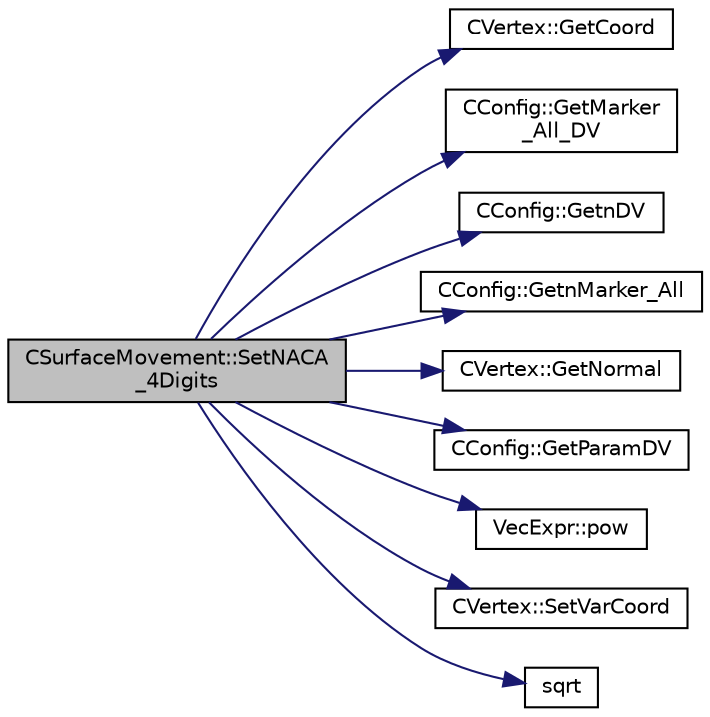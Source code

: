 digraph "CSurfaceMovement::SetNACA_4Digits"
{
 // LATEX_PDF_SIZE
  edge [fontname="Helvetica",fontsize="10",labelfontname="Helvetica",labelfontsize="10"];
  node [fontname="Helvetica",fontsize="10",shape=record];
  rankdir="LR";
  Node1 [label="CSurfaceMovement::SetNACA\l_4Digits",height=0.2,width=0.4,color="black", fillcolor="grey75", style="filled", fontcolor="black",tooltip="Set a NACA 4 digits airfoil family for airfoil deformation."];
  Node1 -> Node2 [color="midnightblue",fontsize="10",style="solid",fontname="Helvetica"];
  Node2 [label="CVertex::GetCoord",height=0.2,width=0.4,color="black", fillcolor="white", style="filled",URL="$classCVertex.html#a3bc05f783b457bc722860db06bf14871",tooltip="Get the value of the cartesian coordinate for the vertex."];
  Node1 -> Node3 [color="midnightblue",fontsize="10",style="solid",fontname="Helvetica"];
  Node3 [label="CConfig::GetMarker\l_All_DV",height=0.2,width=0.4,color="black", fillcolor="white", style="filled",URL="$classCConfig.html#aaae83227f09eb4581bd01093377240be",tooltip="Get the DV information for a marker val_marker."];
  Node1 -> Node4 [color="midnightblue",fontsize="10",style="solid",fontname="Helvetica"];
  Node4 [label="CConfig::GetnDV",height=0.2,width=0.4,color="black", fillcolor="white", style="filled",URL="$classCConfig.html#ae5c65a1fe19d745724a39ca169d82698",tooltip="Get the number of design variables."];
  Node1 -> Node5 [color="midnightblue",fontsize="10",style="solid",fontname="Helvetica"];
  Node5 [label="CConfig::GetnMarker_All",height=0.2,width=0.4,color="black", fillcolor="white", style="filled",URL="$classCConfig.html#a459dee039e618d21a5d78db61c221240",tooltip="Get the total number of boundary markers of the local process including send/receive domains."];
  Node1 -> Node6 [color="midnightblue",fontsize="10",style="solid",fontname="Helvetica"];
  Node6 [label="CVertex::GetNormal",height=0.2,width=0.4,color="black", fillcolor="white", style="filled",URL="$classCVertex.html#a57cacfe764770e6c0e54c278cb584f7c",tooltip="Copy the the normal vector of a face."];
  Node1 -> Node7 [color="midnightblue",fontsize="10",style="solid",fontname="Helvetica"];
  Node7 [label="CConfig::GetParamDV",height=0.2,width=0.4,color="black", fillcolor="white", style="filled",URL="$classCConfig.html#a59a16b5d22ccd10cf9e3bd7790fdf7c3",tooltip="Get a parameter of the particular design variable."];
  Node1 -> Node8 [color="midnightblue",fontsize="10",style="solid",fontname="Helvetica"];
  Node8 [label="VecExpr::pow",height=0.2,width=0.4,color="black", fillcolor="white", style="filled",URL="$group__VecExpr.html#ga7fb255e1f2a1773d3cc6ff7bee1aadd2",tooltip=" "];
  Node1 -> Node9 [color="midnightblue",fontsize="10",style="solid",fontname="Helvetica"];
  Node9 [label="CVertex::SetVarCoord",height=0.2,width=0.4,color="black", fillcolor="white", style="filled",URL="$classCVertex.html#ab705d7477e40e6291d9633dcf8fa5ef3",tooltip="Set the value of the coordinate variation due to a surface modification."];
  Node1 -> Node10 [color="midnightblue",fontsize="10",style="solid",fontname="Helvetica"];
  Node10 [label="sqrt",height=0.2,width=0.4,color="black", fillcolor="white", style="filled",URL="$group__SIMD.html#ga54a1925ab40fb4249ea255072520de35",tooltip=" "];
}
